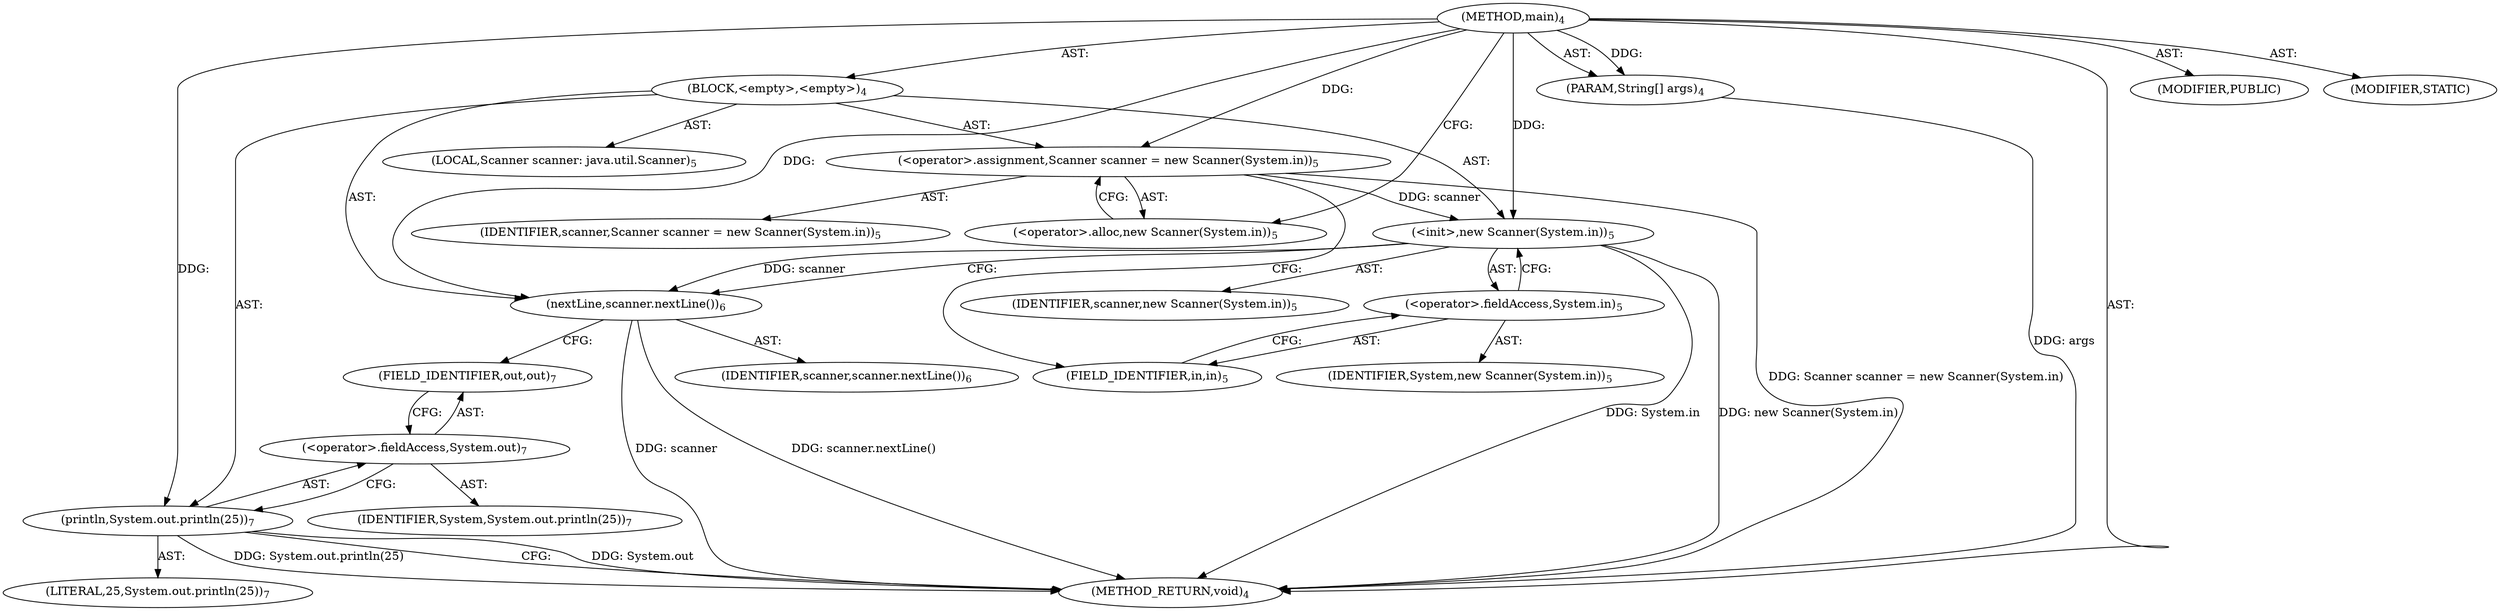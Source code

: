 digraph "main" {  
"19" [label = <(METHOD,main)<SUB>4</SUB>> ]
"20" [label = <(PARAM,String[] args)<SUB>4</SUB>> ]
"21" [label = <(BLOCK,&lt;empty&gt;,&lt;empty&gt;)<SUB>4</SUB>> ]
"4" [label = <(LOCAL,Scanner scanner: java.util.Scanner)<SUB>5</SUB>> ]
"22" [label = <(&lt;operator&gt;.assignment,Scanner scanner = new Scanner(System.in))<SUB>5</SUB>> ]
"23" [label = <(IDENTIFIER,scanner,Scanner scanner = new Scanner(System.in))<SUB>5</SUB>> ]
"24" [label = <(&lt;operator&gt;.alloc,new Scanner(System.in))<SUB>5</SUB>> ]
"25" [label = <(&lt;init&gt;,new Scanner(System.in))<SUB>5</SUB>> ]
"3" [label = <(IDENTIFIER,scanner,new Scanner(System.in))<SUB>5</SUB>> ]
"26" [label = <(&lt;operator&gt;.fieldAccess,System.in)<SUB>5</SUB>> ]
"27" [label = <(IDENTIFIER,System,new Scanner(System.in))<SUB>5</SUB>> ]
"28" [label = <(FIELD_IDENTIFIER,in,in)<SUB>5</SUB>> ]
"29" [label = <(nextLine,scanner.nextLine())<SUB>6</SUB>> ]
"30" [label = <(IDENTIFIER,scanner,scanner.nextLine())<SUB>6</SUB>> ]
"31" [label = <(println,System.out.println(25))<SUB>7</SUB>> ]
"32" [label = <(&lt;operator&gt;.fieldAccess,System.out)<SUB>7</SUB>> ]
"33" [label = <(IDENTIFIER,System,System.out.println(25))<SUB>7</SUB>> ]
"34" [label = <(FIELD_IDENTIFIER,out,out)<SUB>7</SUB>> ]
"35" [label = <(LITERAL,25,System.out.println(25))<SUB>7</SUB>> ]
"36" [label = <(MODIFIER,PUBLIC)> ]
"37" [label = <(MODIFIER,STATIC)> ]
"38" [label = <(METHOD_RETURN,void)<SUB>4</SUB>> ]
  "19" -> "20"  [ label = "AST: "] 
  "19" -> "21"  [ label = "AST: "] 
  "19" -> "36"  [ label = "AST: "] 
  "19" -> "37"  [ label = "AST: "] 
  "19" -> "38"  [ label = "AST: "] 
  "21" -> "4"  [ label = "AST: "] 
  "21" -> "22"  [ label = "AST: "] 
  "21" -> "25"  [ label = "AST: "] 
  "21" -> "29"  [ label = "AST: "] 
  "21" -> "31"  [ label = "AST: "] 
  "22" -> "23"  [ label = "AST: "] 
  "22" -> "24"  [ label = "AST: "] 
  "25" -> "3"  [ label = "AST: "] 
  "25" -> "26"  [ label = "AST: "] 
  "26" -> "27"  [ label = "AST: "] 
  "26" -> "28"  [ label = "AST: "] 
  "29" -> "30"  [ label = "AST: "] 
  "31" -> "32"  [ label = "AST: "] 
  "31" -> "35"  [ label = "AST: "] 
  "32" -> "33"  [ label = "AST: "] 
  "32" -> "34"  [ label = "AST: "] 
  "22" -> "28"  [ label = "CFG: "] 
  "25" -> "29"  [ label = "CFG: "] 
  "29" -> "34"  [ label = "CFG: "] 
  "31" -> "38"  [ label = "CFG: "] 
  "24" -> "22"  [ label = "CFG: "] 
  "26" -> "25"  [ label = "CFG: "] 
  "32" -> "31"  [ label = "CFG: "] 
  "28" -> "26"  [ label = "CFG: "] 
  "34" -> "32"  [ label = "CFG: "] 
  "19" -> "24"  [ label = "CFG: "] 
  "20" -> "38"  [ label = "DDG: args"] 
  "22" -> "38"  [ label = "DDG: Scanner scanner = new Scanner(System.in)"] 
  "25" -> "38"  [ label = "DDG: System.in"] 
  "25" -> "38"  [ label = "DDG: new Scanner(System.in)"] 
  "29" -> "38"  [ label = "DDG: scanner"] 
  "29" -> "38"  [ label = "DDG: scanner.nextLine()"] 
  "31" -> "38"  [ label = "DDG: System.out"] 
  "31" -> "38"  [ label = "DDG: System.out.println(25)"] 
  "19" -> "20"  [ label = "DDG: "] 
  "19" -> "22"  [ label = "DDG: "] 
  "22" -> "25"  [ label = "DDG: scanner"] 
  "19" -> "25"  [ label = "DDG: "] 
  "25" -> "29"  [ label = "DDG: scanner"] 
  "19" -> "29"  [ label = "DDG: "] 
  "19" -> "31"  [ label = "DDG: "] 
}

